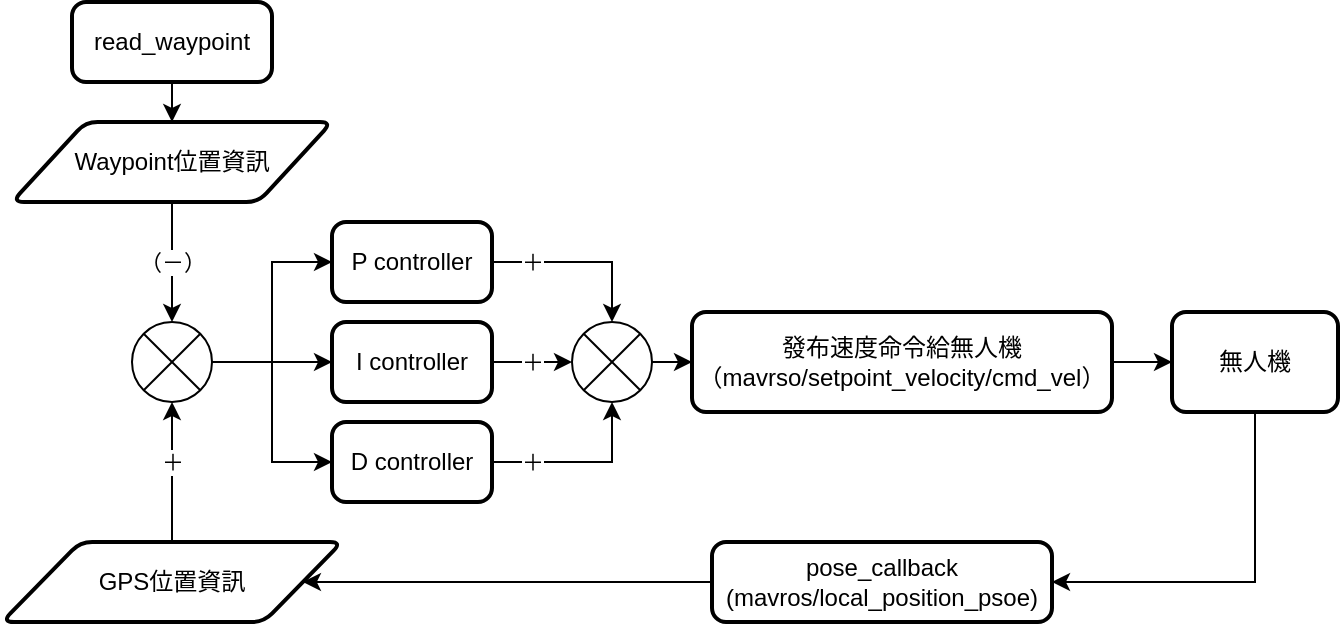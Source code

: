 <mxfile version="24.5.4" type="device">
  <diagram id="C5RBs43oDa-KdzZeNtuy" name="Page-1">
    <mxGraphModel dx="945" dy="547" grid="1" gridSize="10" guides="1" tooltips="1" connect="1" arrows="1" fold="1" page="1" pageScale="1" pageWidth="827" pageHeight="1169" math="0" shadow="0">
      <root>
        <mxCell id="WIyWlLk6GJQsqaUBKTNV-0" />
        <mxCell id="WIyWlLk6GJQsqaUBKTNV-1" parent="WIyWlLk6GJQsqaUBKTNV-0" />
        <mxCell id="PE4frOkEF5mZ2g-NdxQr-0" value="GPS位置資訊" style="shape=parallelogram;html=1;strokeWidth=2;perimeter=parallelogramPerimeter;whiteSpace=wrap;rounded=1;arcSize=12;size=0.23;" vertex="1" parent="WIyWlLk6GJQsqaUBKTNV-1">
          <mxGeometry x="95" y="450" width="170" height="40" as="geometry" />
        </mxCell>
        <mxCell id="PE4frOkEF5mZ2g-NdxQr-35" value="" style="edgeStyle=orthogonalEdgeStyle;rounded=0;orthogonalLoop=1;jettySize=auto;html=1;" edge="1" parent="WIyWlLk6GJQsqaUBKTNV-1" source="PE4frOkEF5mZ2g-NdxQr-1" target="PE4frOkEF5mZ2g-NdxQr-6">
          <mxGeometry relative="1" as="geometry" />
        </mxCell>
        <mxCell id="PE4frOkEF5mZ2g-NdxQr-37" value="（－）" style="edgeLabel;html=1;align=center;verticalAlign=middle;resizable=0;points=[];" vertex="1" connectable="0" parent="PE4frOkEF5mZ2g-NdxQr-35">
          <mxGeometry x="0.522" y="2" relative="1" as="geometry">
            <mxPoint x="-2" y="-16" as="offset" />
          </mxGeometry>
        </mxCell>
        <mxCell id="PE4frOkEF5mZ2g-NdxQr-1" value="Waypoint位置資訊" style="shape=parallelogram;html=1;strokeWidth=2;perimeter=parallelogramPerimeter;whiteSpace=wrap;rounded=1;arcSize=12;size=0.23;" vertex="1" parent="WIyWlLk6GJQsqaUBKTNV-1">
          <mxGeometry x="100" y="240" width="160" height="40" as="geometry" />
        </mxCell>
        <mxCell id="PE4frOkEF5mZ2g-NdxQr-33" value="" style="edgeStyle=orthogonalEdgeStyle;rounded=0;orthogonalLoop=1;jettySize=auto;html=1;" edge="1" parent="WIyWlLk6GJQsqaUBKTNV-1" source="PE4frOkEF5mZ2g-NdxQr-2" target="PE4frOkEF5mZ2g-NdxQr-0">
          <mxGeometry relative="1" as="geometry" />
        </mxCell>
        <mxCell id="PE4frOkEF5mZ2g-NdxQr-2" value="pose_callback&lt;div&gt;(mavros/local_position_psoe)&lt;/div&gt;" style="rounded=1;whiteSpace=wrap;html=1;absoluteArcSize=1;arcSize=14;strokeWidth=2;" vertex="1" parent="WIyWlLk6GJQsqaUBKTNV-1">
          <mxGeometry x="450" y="450" width="170" height="40" as="geometry" />
        </mxCell>
        <mxCell id="PE4frOkEF5mZ2g-NdxQr-5" value="" style="edgeStyle=orthogonalEdgeStyle;rounded=0;orthogonalLoop=1;jettySize=auto;html=1;" edge="1" parent="WIyWlLk6GJQsqaUBKTNV-1" source="PE4frOkEF5mZ2g-NdxQr-3" target="PE4frOkEF5mZ2g-NdxQr-1">
          <mxGeometry relative="1" as="geometry" />
        </mxCell>
        <mxCell id="PE4frOkEF5mZ2g-NdxQr-3" value="read_waypoint" style="rounded=1;whiteSpace=wrap;html=1;absoluteArcSize=1;arcSize=14;strokeWidth=2;" vertex="1" parent="WIyWlLk6GJQsqaUBKTNV-1">
          <mxGeometry x="130" y="180" width="100" height="40" as="geometry" />
        </mxCell>
        <mxCell id="PE4frOkEF5mZ2g-NdxQr-18" style="edgeStyle=orthogonalEdgeStyle;rounded=0;orthogonalLoop=1;jettySize=auto;html=1;entryX=0;entryY=0.5;entryDx=0;entryDy=0;" edge="1" parent="WIyWlLk6GJQsqaUBKTNV-1" source="PE4frOkEF5mZ2g-NdxQr-6" target="PE4frOkEF5mZ2g-NdxQr-14">
          <mxGeometry relative="1" as="geometry" />
        </mxCell>
        <mxCell id="PE4frOkEF5mZ2g-NdxQr-19" style="edgeStyle=orthogonalEdgeStyle;rounded=0;orthogonalLoop=1;jettySize=auto;html=1;" edge="1" parent="WIyWlLk6GJQsqaUBKTNV-1" source="PE4frOkEF5mZ2g-NdxQr-6" target="PE4frOkEF5mZ2g-NdxQr-16">
          <mxGeometry relative="1" as="geometry" />
        </mxCell>
        <mxCell id="PE4frOkEF5mZ2g-NdxQr-20" style="edgeStyle=orthogonalEdgeStyle;rounded=0;orthogonalLoop=1;jettySize=auto;html=1;entryX=0;entryY=0.5;entryDx=0;entryDy=0;" edge="1" parent="WIyWlLk6GJQsqaUBKTNV-1" source="PE4frOkEF5mZ2g-NdxQr-6" target="PE4frOkEF5mZ2g-NdxQr-17">
          <mxGeometry relative="1" as="geometry" />
        </mxCell>
        <mxCell id="PE4frOkEF5mZ2g-NdxQr-6" value="" style="verticalLabelPosition=bottom;verticalAlign=top;html=1;shape=mxgraph.flowchart.or;" vertex="1" parent="WIyWlLk6GJQsqaUBKTNV-1">
          <mxGeometry x="160" y="340" width="40" height="40" as="geometry" />
        </mxCell>
        <mxCell id="PE4frOkEF5mZ2g-NdxQr-23" value="" style="edgeStyle=orthogonalEdgeStyle;rounded=0;orthogonalLoop=1;jettySize=auto;html=1;" edge="1" parent="WIyWlLk6GJQsqaUBKTNV-1" source="PE4frOkEF5mZ2g-NdxQr-14" target="PE4frOkEF5mZ2g-NdxQr-22">
          <mxGeometry relative="1" as="geometry" />
        </mxCell>
        <mxCell id="PE4frOkEF5mZ2g-NdxQr-38" value="＋" style="edgeLabel;html=1;align=center;verticalAlign=middle;resizable=0;points=[];" vertex="1" connectable="0" parent="PE4frOkEF5mZ2g-NdxQr-23">
          <mxGeometry x="-0.153" relative="1" as="geometry">
            <mxPoint x="-18" as="offset" />
          </mxGeometry>
        </mxCell>
        <mxCell id="PE4frOkEF5mZ2g-NdxQr-14" value="P controller" style="rounded=1;whiteSpace=wrap;html=1;absoluteArcSize=1;arcSize=14;strokeWidth=2;" vertex="1" parent="WIyWlLk6GJQsqaUBKTNV-1">
          <mxGeometry x="260" y="290" width="80" height="40" as="geometry" />
        </mxCell>
        <mxCell id="PE4frOkEF5mZ2g-NdxQr-24" value="" style="edgeStyle=orthogonalEdgeStyle;rounded=0;orthogonalLoop=1;jettySize=auto;html=1;" edge="1" parent="WIyWlLk6GJQsqaUBKTNV-1" source="PE4frOkEF5mZ2g-NdxQr-16" target="PE4frOkEF5mZ2g-NdxQr-22">
          <mxGeometry relative="1" as="geometry" />
        </mxCell>
        <mxCell id="PE4frOkEF5mZ2g-NdxQr-39" value="＋" style="edgeLabel;html=1;align=center;verticalAlign=middle;resizable=0;points=[];" vertex="1" connectable="0" parent="PE4frOkEF5mZ2g-NdxQr-24">
          <mxGeometry x="-0.442" relative="1" as="geometry">
            <mxPoint x="9" as="offset" />
          </mxGeometry>
        </mxCell>
        <mxCell id="PE4frOkEF5mZ2g-NdxQr-16" value="I controller" style="rounded=1;whiteSpace=wrap;html=1;absoluteArcSize=1;arcSize=14;strokeWidth=2;" vertex="1" parent="WIyWlLk6GJQsqaUBKTNV-1">
          <mxGeometry x="260" y="340" width="80" height="40" as="geometry" />
        </mxCell>
        <mxCell id="PE4frOkEF5mZ2g-NdxQr-25" value="" style="edgeStyle=orthogonalEdgeStyle;rounded=0;orthogonalLoop=1;jettySize=auto;html=1;" edge="1" parent="WIyWlLk6GJQsqaUBKTNV-1" source="PE4frOkEF5mZ2g-NdxQr-17" target="PE4frOkEF5mZ2g-NdxQr-22">
          <mxGeometry relative="1" as="geometry" />
        </mxCell>
        <mxCell id="PE4frOkEF5mZ2g-NdxQr-40" value="＋" style="edgeLabel;html=1;align=center;verticalAlign=middle;resizable=0;points=[];" vertex="1" connectable="0" parent="PE4frOkEF5mZ2g-NdxQr-25">
          <mxGeometry x="-0.317" y="2" relative="1" as="geometry">
            <mxPoint x="-11" y="2" as="offset" />
          </mxGeometry>
        </mxCell>
        <mxCell id="PE4frOkEF5mZ2g-NdxQr-17" value="D controller" style="rounded=1;whiteSpace=wrap;html=1;absoluteArcSize=1;arcSize=14;strokeWidth=2;" vertex="1" parent="WIyWlLk6GJQsqaUBKTNV-1">
          <mxGeometry x="260" y="390" width="80" height="40" as="geometry" />
        </mxCell>
        <mxCell id="PE4frOkEF5mZ2g-NdxQr-27" value="" style="edgeStyle=orthogonalEdgeStyle;rounded=0;orthogonalLoop=1;jettySize=auto;html=1;" edge="1" parent="WIyWlLk6GJQsqaUBKTNV-1" source="PE4frOkEF5mZ2g-NdxQr-22" target="PE4frOkEF5mZ2g-NdxQr-26">
          <mxGeometry relative="1" as="geometry" />
        </mxCell>
        <mxCell id="PE4frOkEF5mZ2g-NdxQr-22" value="" style="verticalLabelPosition=bottom;verticalAlign=top;html=1;shape=mxgraph.flowchart.or;" vertex="1" parent="WIyWlLk6GJQsqaUBKTNV-1">
          <mxGeometry x="380" y="340" width="40" height="40" as="geometry" />
        </mxCell>
        <mxCell id="PE4frOkEF5mZ2g-NdxQr-31" value="" style="edgeStyle=orthogonalEdgeStyle;rounded=0;orthogonalLoop=1;jettySize=auto;html=1;" edge="1" parent="WIyWlLk6GJQsqaUBKTNV-1" source="PE4frOkEF5mZ2g-NdxQr-26" target="PE4frOkEF5mZ2g-NdxQr-29">
          <mxGeometry relative="1" as="geometry" />
        </mxCell>
        <mxCell id="PE4frOkEF5mZ2g-NdxQr-26" value="發布速度命令&lt;span style=&quot;background-color: initial;&quot;&gt;給無人機&lt;/span&gt;&lt;div&gt;（mavrso/setpoint_velocity/cmd_vel）&lt;/div&gt;" style="rounded=1;whiteSpace=wrap;html=1;absoluteArcSize=1;arcSize=14;strokeWidth=2;" vertex="1" parent="WIyWlLk6GJQsqaUBKTNV-1">
          <mxGeometry x="440" y="335" width="210" height="50" as="geometry" />
        </mxCell>
        <mxCell id="PE4frOkEF5mZ2g-NdxQr-32" style="edgeStyle=orthogonalEdgeStyle;rounded=0;orthogonalLoop=1;jettySize=auto;html=1;entryX=1;entryY=0.5;entryDx=0;entryDy=0;exitX=0.5;exitY=1;exitDx=0;exitDy=0;" edge="1" parent="WIyWlLk6GJQsqaUBKTNV-1" source="PE4frOkEF5mZ2g-NdxQr-29" target="PE4frOkEF5mZ2g-NdxQr-2">
          <mxGeometry relative="1" as="geometry" />
        </mxCell>
        <mxCell id="PE4frOkEF5mZ2g-NdxQr-29" value="無人機" style="rounded=1;whiteSpace=wrap;html=1;absoluteArcSize=1;arcSize=14;strokeWidth=2;" vertex="1" parent="WIyWlLk6GJQsqaUBKTNV-1">
          <mxGeometry x="680" y="335" width="83" height="50" as="geometry" />
        </mxCell>
        <mxCell id="PE4frOkEF5mZ2g-NdxQr-34" style="edgeStyle=orthogonalEdgeStyle;rounded=0;orthogonalLoop=1;jettySize=auto;html=1;entryX=0.5;entryY=1;entryDx=0;entryDy=0;entryPerimeter=0;" edge="1" parent="WIyWlLk6GJQsqaUBKTNV-1" source="PE4frOkEF5mZ2g-NdxQr-0" target="PE4frOkEF5mZ2g-NdxQr-6">
          <mxGeometry relative="1" as="geometry" />
        </mxCell>
        <mxCell id="PE4frOkEF5mZ2g-NdxQr-36" value="＋" style="edgeLabel;html=1;align=center;verticalAlign=middle;resizable=0;points=[];" vertex="1" connectable="0" parent="PE4frOkEF5mZ2g-NdxQr-34">
          <mxGeometry x="0.461" relative="1" as="geometry">
            <mxPoint y="11" as="offset" />
          </mxGeometry>
        </mxCell>
      </root>
    </mxGraphModel>
  </diagram>
</mxfile>
